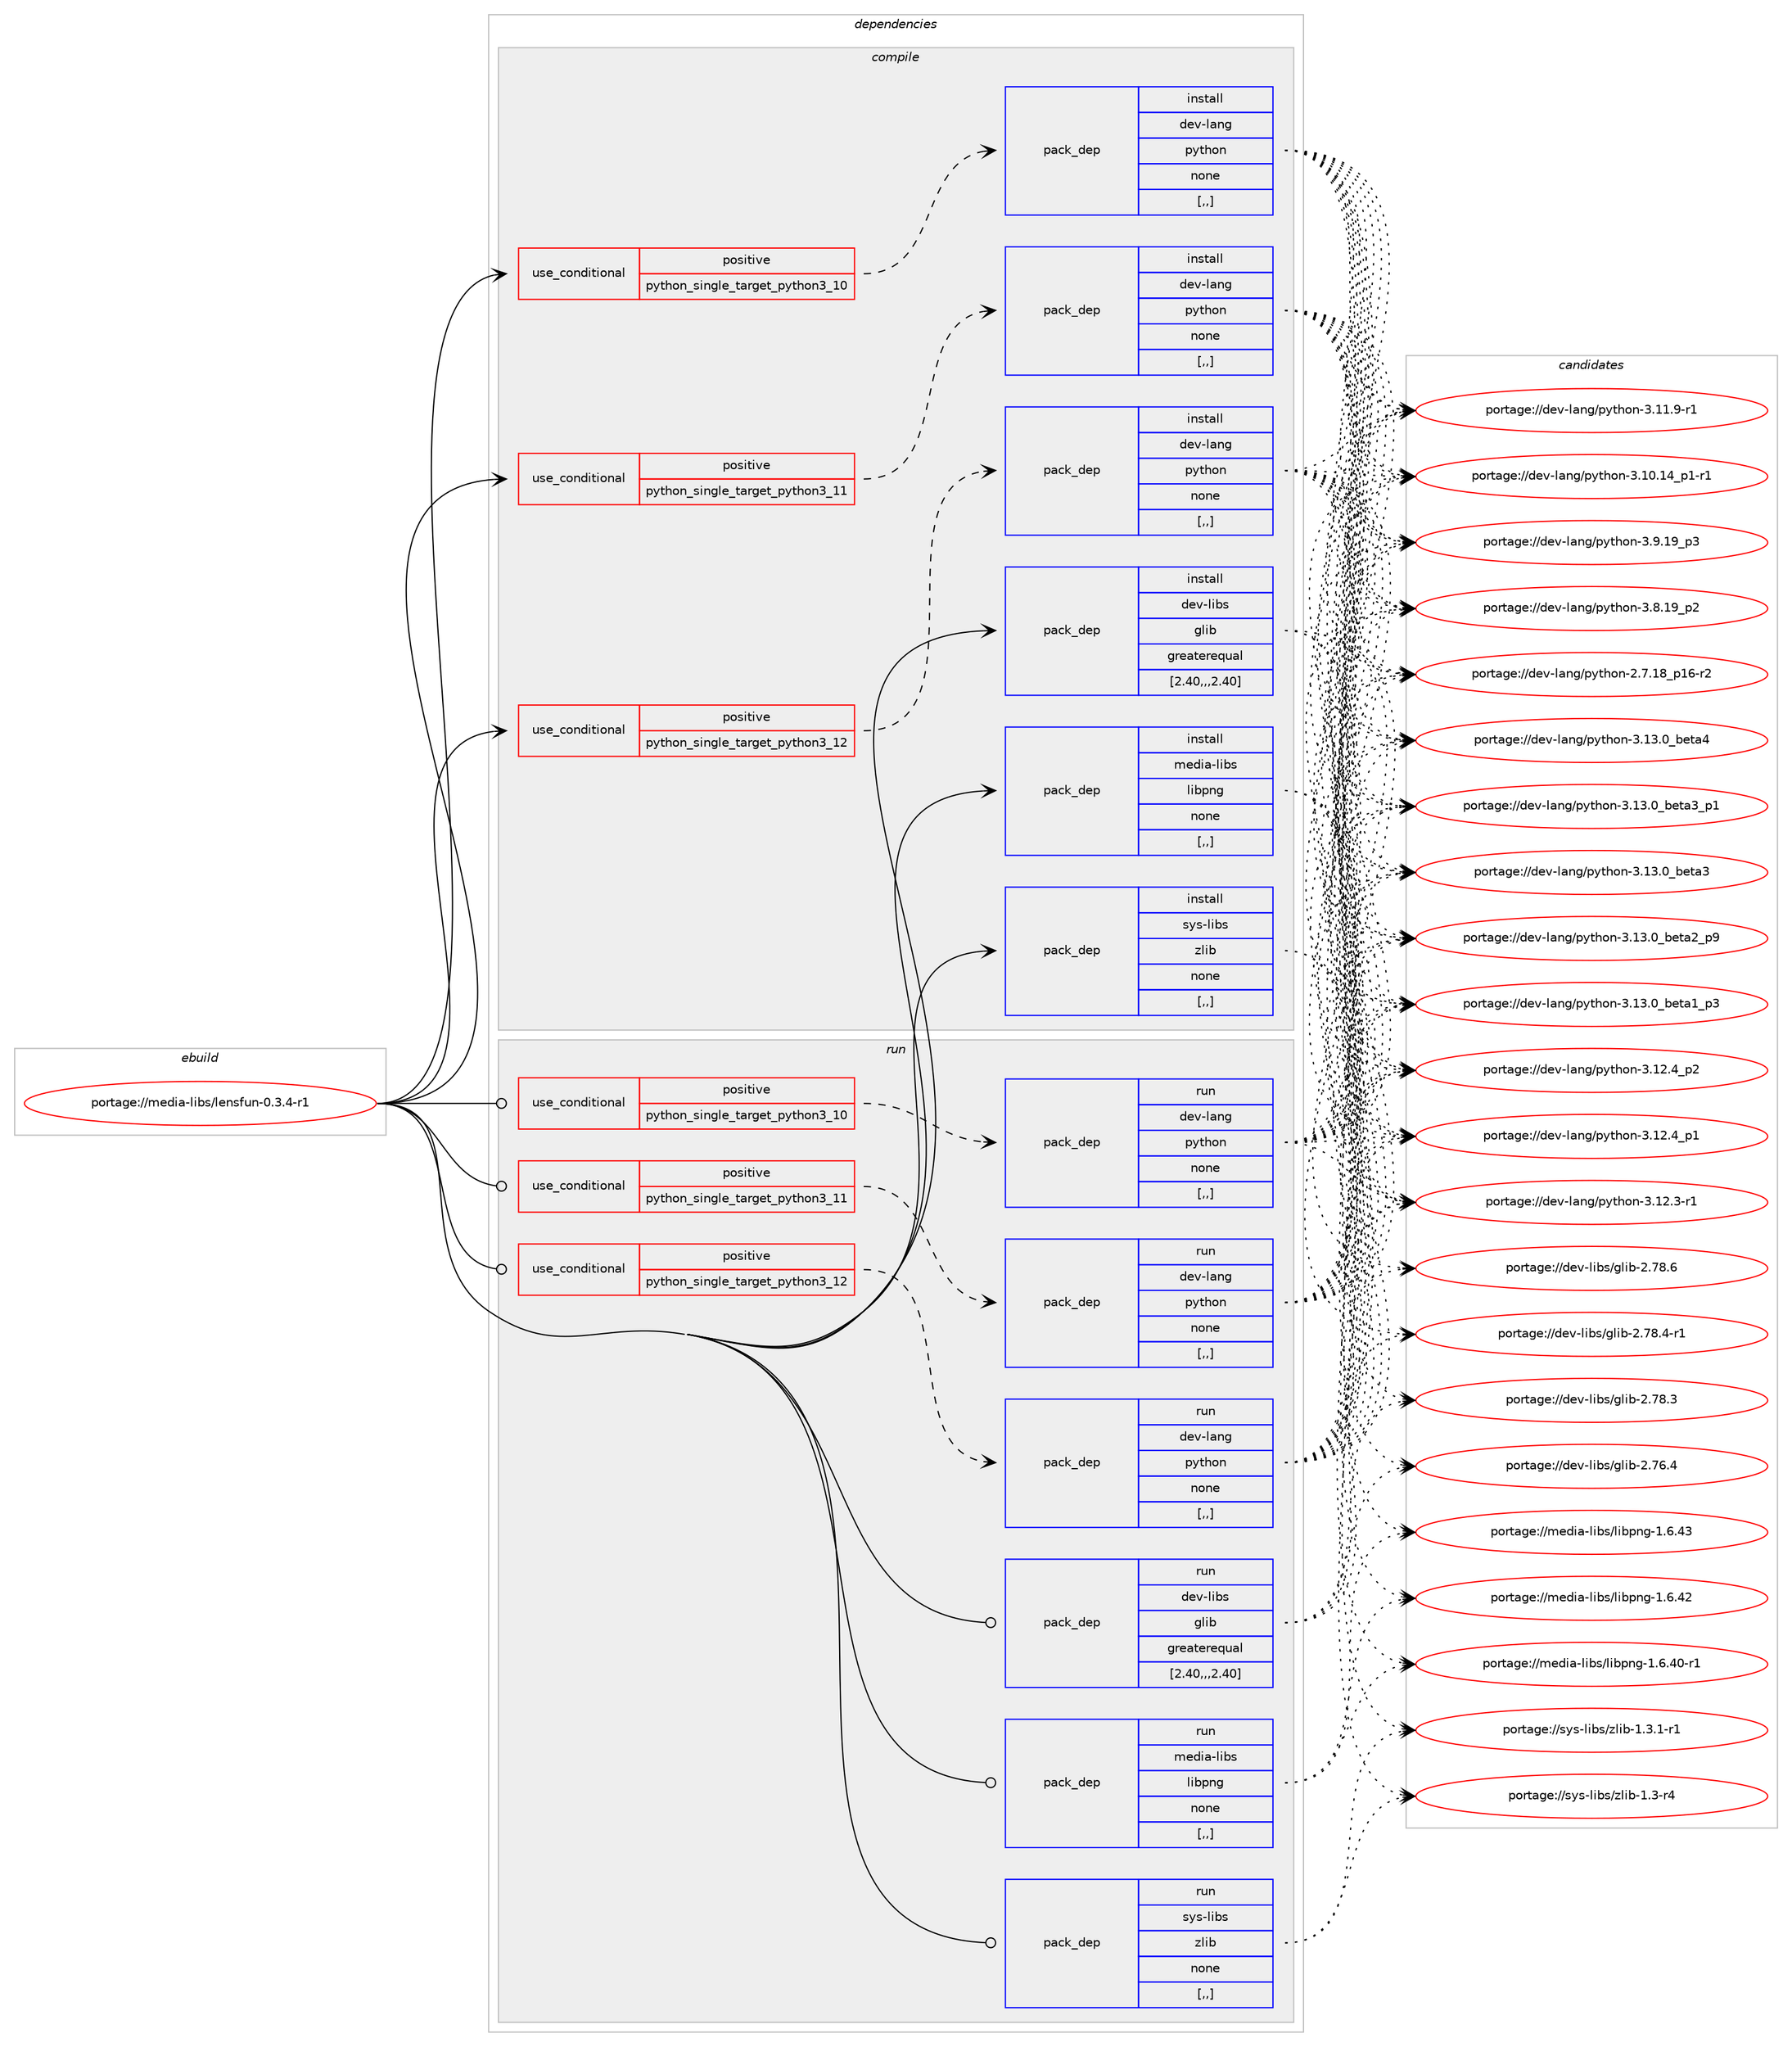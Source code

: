 digraph prolog {

# *************
# Graph options
# *************

newrank=true;
concentrate=true;
compound=true;
graph [rankdir=LR,fontname=Helvetica,fontsize=10,ranksep=1.5];#, ranksep=2.5, nodesep=0.2];
edge  [arrowhead=vee];
node  [fontname=Helvetica,fontsize=10];

# **********
# The ebuild
# **********

subgraph cluster_leftcol {
color=gray;
label=<<i>ebuild</i>>;
id [label="portage://media-libs/lensfun-0.3.4-r1", color=red, width=4, href="../media-libs/lensfun-0.3.4-r1.svg"];
}

# ****************
# The dependencies
# ****************

subgraph cluster_midcol {
color=gray;
label=<<i>dependencies</i>>;
subgraph cluster_compile {
fillcolor="#eeeeee";
style=filled;
label=<<i>compile</i>>;
subgraph cond75237 {
dependency298351 [label=<<TABLE BORDER="0" CELLBORDER="1" CELLSPACING="0" CELLPADDING="4"><TR><TD ROWSPAN="3" CELLPADDING="10">use_conditional</TD></TR><TR><TD>positive</TD></TR><TR><TD>python_single_target_python3_10</TD></TR></TABLE>>, shape=none, color=red];
subgraph pack220752 {
dependency298352 [label=<<TABLE BORDER="0" CELLBORDER="1" CELLSPACING="0" CELLPADDING="4" WIDTH="220"><TR><TD ROWSPAN="6" CELLPADDING="30">pack_dep</TD></TR><TR><TD WIDTH="110">install</TD></TR><TR><TD>dev-lang</TD></TR><TR><TD>python</TD></TR><TR><TD>none</TD></TR><TR><TD>[,,]</TD></TR></TABLE>>, shape=none, color=blue];
}
dependency298351:e -> dependency298352:w [weight=20,style="dashed",arrowhead="vee"];
}
id:e -> dependency298351:w [weight=20,style="solid",arrowhead="vee"];
subgraph cond75238 {
dependency298353 [label=<<TABLE BORDER="0" CELLBORDER="1" CELLSPACING="0" CELLPADDING="4"><TR><TD ROWSPAN="3" CELLPADDING="10">use_conditional</TD></TR><TR><TD>positive</TD></TR><TR><TD>python_single_target_python3_11</TD></TR></TABLE>>, shape=none, color=red];
subgraph pack220753 {
dependency298354 [label=<<TABLE BORDER="0" CELLBORDER="1" CELLSPACING="0" CELLPADDING="4" WIDTH="220"><TR><TD ROWSPAN="6" CELLPADDING="30">pack_dep</TD></TR><TR><TD WIDTH="110">install</TD></TR><TR><TD>dev-lang</TD></TR><TR><TD>python</TD></TR><TR><TD>none</TD></TR><TR><TD>[,,]</TD></TR></TABLE>>, shape=none, color=blue];
}
dependency298353:e -> dependency298354:w [weight=20,style="dashed",arrowhead="vee"];
}
id:e -> dependency298353:w [weight=20,style="solid",arrowhead="vee"];
subgraph cond75239 {
dependency298355 [label=<<TABLE BORDER="0" CELLBORDER="1" CELLSPACING="0" CELLPADDING="4"><TR><TD ROWSPAN="3" CELLPADDING="10">use_conditional</TD></TR><TR><TD>positive</TD></TR><TR><TD>python_single_target_python3_12</TD></TR></TABLE>>, shape=none, color=red];
subgraph pack220754 {
dependency298356 [label=<<TABLE BORDER="0" CELLBORDER="1" CELLSPACING="0" CELLPADDING="4" WIDTH="220"><TR><TD ROWSPAN="6" CELLPADDING="30">pack_dep</TD></TR><TR><TD WIDTH="110">install</TD></TR><TR><TD>dev-lang</TD></TR><TR><TD>python</TD></TR><TR><TD>none</TD></TR><TR><TD>[,,]</TD></TR></TABLE>>, shape=none, color=blue];
}
dependency298355:e -> dependency298356:w [weight=20,style="dashed",arrowhead="vee"];
}
id:e -> dependency298355:w [weight=20,style="solid",arrowhead="vee"];
subgraph pack220755 {
dependency298357 [label=<<TABLE BORDER="0" CELLBORDER="1" CELLSPACING="0" CELLPADDING="4" WIDTH="220"><TR><TD ROWSPAN="6" CELLPADDING="30">pack_dep</TD></TR><TR><TD WIDTH="110">install</TD></TR><TR><TD>dev-libs</TD></TR><TR><TD>glib</TD></TR><TR><TD>greaterequal</TD></TR><TR><TD>[2.40,,,2.40]</TD></TR></TABLE>>, shape=none, color=blue];
}
id:e -> dependency298357:w [weight=20,style="solid",arrowhead="vee"];
subgraph pack220756 {
dependency298358 [label=<<TABLE BORDER="0" CELLBORDER="1" CELLSPACING="0" CELLPADDING="4" WIDTH="220"><TR><TD ROWSPAN="6" CELLPADDING="30">pack_dep</TD></TR><TR><TD WIDTH="110">install</TD></TR><TR><TD>media-libs</TD></TR><TR><TD>libpng</TD></TR><TR><TD>none</TD></TR><TR><TD>[,,]</TD></TR></TABLE>>, shape=none, color=blue];
}
id:e -> dependency298358:w [weight=20,style="solid",arrowhead="vee"];
subgraph pack220757 {
dependency298359 [label=<<TABLE BORDER="0" CELLBORDER="1" CELLSPACING="0" CELLPADDING="4" WIDTH="220"><TR><TD ROWSPAN="6" CELLPADDING="30">pack_dep</TD></TR><TR><TD WIDTH="110">install</TD></TR><TR><TD>sys-libs</TD></TR><TR><TD>zlib</TD></TR><TR><TD>none</TD></TR><TR><TD>[,,]</TD></TR></TABLE>>, shape=none, color=blue];
}
id:e -> dependency298359:w [weight=20,style="solid",arrowhead="vee"];
}
subgraph cluster_compileandrun {
fillcolor="#eeeeee";
style=filled;
label=<<i>compile and run</i>>;
}
subgraph cluster_run {
fillcolor="#eeeeee";
style=filled;
label=<<i>run</i>>;
subgraph cond75240 {
dependency298360 [label=<<TABLE BORDER="0" CELLBORDER="1" CELLSPACING="0" CELLPADDING="4"><TR><TD ROWSPAN="3" CELLPADDING="10">use_conditional</TD></TR><TR><TD>positive</TD></TR><TR><TD>python_single_target_python3_10</TD></TR></TABLE>>, shape=none, color=red];
subgraph pack220758 {
dependency298361 [label=<<TABLE BORDER="0" CELLBORDER="1" CELLSPACING="0" CELLPADDING="4" WIDTH="220"><TR><TD ROWSPAN="6" CELLPADDING="30">pack_dep</TD></TR><TR><TD WIDTH="110">run</TD></TR><TR><TD>dev-lang</TD></TR><TR><TD>python</TD></TR><TR><TD>none</TD></TR><TR><TD>[,,]</TD></TR></TABLE>>, shape=none, color=blue];
}
dependency298360:e -> dependency298361:w [weight=20,style="dashed",arrowhead="vee"];
}
id:e -> dependency298360:w [weight=20,style="solid",arrowhead="odot"];
subgraph cond75241 {
dependency298362 [label=<<TABLE BORDER="0" CELLBORDER="1" CELLSPACING="0" CELLPADDING="4"><TR><TD ROWSPAN="3" CELLPADDING="10">use_conditional</TD></TR><TR><TD>positive</TD></TR><TR><TD>python_single_target_python3_11</TD></TR></TABLE>>, shape=none, color=red];
subgraph pack220759 {
dependency298363 [label=<<TABLE BORDER="0" CELLBORDER="1" CELLSPACING="0" CELLPADDING="4" WIDTH="220"><TR><TD ROWSPAN="6" CELLPADDING="30">pack_dep</TD></TR><TR><TD WIDTH="110">run</TD></TR><TR><TD>dev-lang</TD></TR><TR><TD>python</TD></TR><TR><TD>none</TD></TR><TR><TD>[,,]</TD></TR></TABLE>>, shape=none, color=blue];
}
dependency298362:e -> dependency298363:w [weight=20,style="dashed",arrowhead="vee"];
}
id:e -> dependency298362:w [weight=20,style="solid",arrowhead="odot"];
subgraph cond75242 {
dependency298364 [label=<<TABLE BORDER="0" CELLBORDER="1" CELLSPACING="0" CELLPADDING="4"><TR><TD ROWSPAN="3" CELLPADDING="10">use_conditional</TD></TR><TR><TD>positive</TD></TR><TR><TD>python_single_target_python3_12</TD></TR></TABLE>>, shape=none, color=red];
subgraph pack220760 {
dependency298365 [label=<<TABLE BORDER="0" CELLBORDER="1" CELLSPACING="0" CELLPADDING="4" WIDTH="220"><TR><TD ROWSPAN="6" CELLPADDING="30">pack_dep</TD></TR><TR><TD WIDTH="110">run</TD></TR><TR><TD>dev-lang</TD></TR><TR><TD>python</TD></TR><TR><TD>none</TD></TR><TR><TD>[,,]</TD></TR></TABLE>>, shape=none, color=blue];
}
dependency298364:e -> dependency298365:w [weight=20,style="dashed",arrowhead="vee"];
}
id:e -> dependency298364:w [weight=20,style="solid",arrowhead="odot"];
subgraph pack220761 {
dependency298366 [label=<<TABLE BORDER="0" CELLBORDER="1" CELLSPACING="0" CELLPADDING="4" WIDTH="220"><TR><TD ROWSPAN="6" CELLPADDING="30">pack_dep</TD></TR><TR><TD WIDTH="110">run</TD></TR><TR><TD>dev-libs</TD></TR><TR><TD>glib</TD></TR><TR><TD>greaterequal</TD></TR><TR><TD>[2.40,,,2.40]</TD></TR></TABLE>>, shape=none, color=blue];
}
id:e -> dependency298366:w [weight=20,style="solid",arrowhead="odot"];
subgraph pack220762 {
dependency298367 [label=<<TABLE BORDER="0" CELLBORDER="1" CELLSPACING="0" CELLPADDING="4" WIDTH="220"><TR><TD ROWSPAN="6" CELLPADDING="30">pack_dep</TD></TR><TR><TD WIDTH="110">run</TD></TR><TR><TD>media-libs</TD></TR><TR><TD>libpng</TD></TR><TR><TD>none</TD></TR><TR><TD>[,,]</TD></TR></TABLE>>, shape=none, color=blue];
}
id:e -> dependency298367:w [weight=20,style="solid",arrowhead="odot"];
subgraph pack220763 {
dependency298368 [label=<<TABLE BORDER="0" CELLBORDER="1" CELLSPACING="0" CELLPADDING="4" WIDTH="220"><TR><TD ROWSPAN="6" CELLPADDING="30">pack_dep</TD></TR><TR><TD WIDTH="110">run</TD></TR><TR><TD>sys-libs</TD></TR><TR><TD>zlib</TD></TR><TR><TD>none</TD></TR><TR><TD>[,,]</TD></TR></TABLE>>, shape=none, color=blue];
}
id:e -> dependency298368:w [weight=20,style="solid",arrowhead="odot"];
}
}

# **************
# The candidates
# **************

subgraph cluster_choices {
rank=same;
color=gray;
label=<<i>candidates</i>>;

subgraph choice220752 {
color=black;
nodesep=1;
choice1001011184510897110103471121211161041111104551464951464895981011169752 [label="portage://dev-lang/python-3.13.0_beta4", color=red, width=4,href="../dev-lang/python-3.13.0_beta4.svg"];
choice10010111845108971101034711212111610411111045514649514648959810111697519511249 [label="portage://dev-lang/python-3.13.0_beta3_p1", color=red, width=4,href="../dev-lang/python-3.13.0_beta3_p1.svg"];
choice1001011184510897110103471121211161041111104551464951464895981011169751 [label="portage://dev-lang/python-3.13.0_beta3", color=red, width=4,href="../dev-lang/python-3.13.0_beta3.svg"];
choice10010111845108971101034711212111610411111045514649514648959810111697509511257 [label="portage://dev-lang/python-3.13.0_beta2_p9", color=red, width=4,href="../dev-lang/python-3.13.0_beta2_p9.svg"];
choice10010111845108971101034711212111610411111045514649514648959810111697499511251 [label="portage://dev-lang/python-3.13.0_beta1_p3", color=red, width=4,href="../dev-lang/python-3.13.0_beta1_p3.svg"];
choice100101118451089711010347112121116104111110455146495046529511250 [label="portage://dev-lang/python-3.12.4_p2", color=red, width=4,href="../dev-lang/python-3.12.4_p2.svg"];
choice100101118451089711010347112121116104111110455146495046529511249 [label="portage://dev-lang/python-3.12.4_p1", color=red, width=4,href="../dev-lang/python-3.12.4_p1.svg"];
choice100101118451089711010347112121116104111110455146495046514511449 [label="portage://dev-lang/python-3.12.3-r1", color=red, width=4,href="../dev-lang/python-3.12.3-r1.svg"];
choice100101118451089711010347112121116104111110455146494946574511449 [label="portage://dev-lang/python-3.11.9-r1", color=red, width=4,href="../dev-lang/python-3.11.9-r1.svg"];
choice100101118451089711010347112121116104111110455146494846495295112494511449 [label="portage://dev-lang/python-3.10.14_p1-r1", color=red, width=4,href="../dev-lang/python-3.10.14_p1-r1.svg"];
choice100101118451089711010347112121116104111110455146574649579511251 [label="portage://dev-lang/python-3.9.19_p3", color=red, width=4,href="../dev-lang/python-3.9.19_p3.svg"];
choice100101118451089711010347112121116104111110455146564649579511250 [label="portage://dev-lang/python-3.8.19_p2", color=red, width=4,href="../dev-lang/python-3.8.19_p2.svg"];
choice100101118451089711010347112121116104111110455046554649569511249544511450 [label="portage://dev-lang/python-2.7.18_p16-r2", color=red, width=4,href="../dev-lang/python-2.7.18_p16-r2.svg"];
dependency298352:e -> choice1001011184510897110103471121211161041111104551464951464895981011169752:w [style=dotted,weight="100"];
dependency298352:e -> choice10010111845108971101034711212111610411111045514649514648959810111697519511249:w [style=dotted,weight="100"];
dependency298352:e -> choice1001011184510897110103471121211161041111104551464951464895981011169751:w [style=dotted,weight="100"];
dependency298352:e -> choice10010111845108971101034711212111610411111045514649514648959810111697509511257:w [style=dotted,weight="100"];
dependency298352:e -> choice10010111845108971101034711212111610411111045514649514648959810111697499511251:w [style=dotted,weight="100"];
dependency298352:e -> choice100101118451089711010347112121116104111110455146495046529511250:w [style=dotted,weight="100"];
dependency298352:e -> choice100101118451089711010347112121116104111110455146495046529511249:w [style=dotted,weight="100"];
dependency298352:e -> choice100101118451089711010347112121116104111110455146495046514511449:w [style=dotted,weight="100"];
dependency298352:e -> choice100101118451089711010347112121116104111110455146494946574511449:w [style=dotted,weight="100"];
dependency298352:e -> choice100101118451089711010347112121116104111110455146494846495295112494511449:w [style=dotted,weight="100"];
dependency298352:e -> choice100101118451089711010347112121116104111110455146574649579511251:w [style=dotted,weight="100"];
dependency298352:e -> choice100101118451089711010347112121116104111110455146564649579511250:w [style=dotted,weight="100"];
dependency298352:e -> choice100101118451089711010347112121116104111110455046554649569511249544511450:w [style=dotted,weight="100"];
}
subgraph choice220753 {
color=black;
nodesep=1;
choice1001011184510897110103471121211161041111104551464951464895981011169752 [label="portage://dev-lang/python-3.13.0_beta4", color=red, width=4,href="../dev-lang/python-3.13.0_beta4.svg"];
choice10010111845108971101034711212111610411111045514649514648959810111697519511249 [label="portage://dev-lang/python-3.13.0_beta3_p1", color=red, width=4,href="../dev-lang/python-3.13.0_beta3_p1.svg"];
choice1001011184510897110103471121211161041111104551464951464895981011169751 [label="portage://dev-lang/python-3.13.0_beta3", color=red, width=4,href="../dev-lang/python-3.13.0_beta3.svg"];
choice10010111845108971101034711212111610411111045514649514648959810111697509511257 [label="portage://dev-lang/python-3.13.0_beta2_p9", color=red, width=4,href="../dev-lang/python-3.13.0_beta2_p9.svg"];
choice10010111845108971101034711212111610411111045514649514648959810111697499511251 [label="portage://dev-lang/python-3.13.0_beta1_p3", color=red, width=4,href="../dev-lang/python-3.13.0_beta1_p3.svg"];
choice100101118451089711010347112121116104111110455146495046529511250 [label="portage://dev-lang/python-3.12.4_p2", color=red, width=4,href="../dev-lang/python-3.12.4_p2.svg"];
choice100101118451089711010347112121116104111110455146495046529511249 [label="portage://dev-lang/python-3.12.4_p1", color=red, width=4,href="../dev-lang/python-3.12.4_p1.svg"];
choice100101118451089711010347112121116104111110455146495046514511449 [label="portage://dev-lang/python-3.12.3-r1", color=red, width=4,href="../dev-lang/python-3.12.3-r1.svg"];
choice100101118451089711010347112121116104111110455146494946574511449 [label="portage://dev-lang/python-3.11.9-r1", color=red, width=4,href="../dev-lang/python-3.11.9-r1.svg"];
choice100101118451089711010347112121116104111110455146494846495295112494511449 [label="portage://dev-lang/python-3.10.14_p1-r1", color=red, width=4,href="../dev-lang/python-3.10.14_p1-r1.svg"];
choice100101118451089711010347112121116104111110455146574649579511251 [label="portage://dev-lang/python-3.9.19_p3", color=red, width=4,href="../dev-lang/python-3.9.19_p3.svg"];
choice100101118451089711010347112121116104111110455146564649579511250 [label="portage://dev-lang/python-3.8.19_p2", color=red, width=4,href="../dev-lang/python-3.8.19_p2.svg"];
choice100101118451089711010347112121116104111110455046554649569511249544511450 [label="portage://dev-lang/python-2.7.18_p16-r2", color=red, width=4,href="../dev-lang/python-2.7.18_p16-r2.svg"];
dependency298354:e -> choice1001011184510897110103471121211161041111104551464951464895981011169752:w [style=dotted,weight="100"];
dependency298354:e -> choice10010111845108971101034711212111610411111045514649514648959810111697519511249:w [style=dotted,weight="100"];
dependency298354:e -> choice1001011184510897110103471121211161041111104551464951464895981011169751:w [style=dotted,weight="100"];
dependency298354:e -> choice10010111845108971101034711212111610411111045514649514648959810111697509511257:w [style=dotted,weight="100"];
dependency298354:e -> choice10010111845108971101034711212111610411111045514649514648959810111697499511251:w [style=dotted,weight="100"];
dependency298354:e -> choice100101118451089711010347112121116104111110455146495046529511250:w [style=dotted,weight="100"];
dependency298354:e -> choice100101118451089711010347112121116104111110455146495046529511249:w [style=dotted,weight="100"];
dependency298354:e -> choice100101118451089711010347112121116104111110455146495046514511449:w [style=dotted,weight="100"];
dependency298354:e -> choice100101118451089711010347112121116104111110455146494946574511449:w [style=dotted,weight="100"];
dependency298354:e -> choice100101118451089711010347112121116104111110455146494846495295112494511449:w [style=dotted,weight="100"];
dependency298354:e -> choice100101118451089711010347112121116104111110455146574649579511251:w [style=dotted,weight="100"];
dependency298354:e -> choice100101118451089711010347112121116104111110455146564649579511250:w [style=dotted,weight="100"];
dependency298354:e -> choice100101118451089711010347112121116104111110455046554649569511249544511450:w [style=dotted,weight="100"];
}
subgraph choice220754 {
color=black;
nodesep=1;
choice1001011184510897110103471121211161041111104551464951464895981011169752 [label="portage://dev-lang/python-3.13.0_beta4", color=red, width=4,href="../dev-lang/python-3.13.0_beta4.svg"];
choice10010111845108971101034711212111610411111045514649514648959810111697519511249 [label="portage://dev-lang/python-3.13.0_beta3_p1", color=red, width=4,href="../dev-lang/python-3.13.0_beta3_p1.svg"];
choice1001011184510897110103471121211161041111104551464951464895981011169751 [label="portage://dev-lang/python-3.13.0_beta3", color=red, width=4,href="../dev-lang/python-3.13.0_beta3.svg"];
choice10010111845108971101034711212111610411111045514649514648959810111697509511257 [label="portage://dev-lang/python-3.13.0_beta2_p9", color=red, width=4,href="../dev-lang/python-3.13.0_beta2_p9.svg"];
choice10010111845108971101034711212111610411111045514649514648959810111697499511251 [label="portage://dev-lang/python-3.13.0_beta1_p3", color=red, width=4,href="../dev-lang/python-3.13.0_beta1_p3.svg"];
choice100101118451089711010347112121116104111110455146495046529511250 [label="portage://dev-lang/python-3.12.4_p2", color=red, width=4,href="../dev-lang/python-3.12.4_p2.svg"];
choice100101118451089711010347112121116104111110455146495046529511249 [label="portage://dev-lang/python-3.12.4_p1", color=red, width=4,href="../dev-lang/python-3.12.4_p1.svg"];
choice100101118451089711010347112121116104111110455146495046514511449 [label="portage://dev-lang/python-3.12.3-r1", color=red, width=4,href="../dev-lang/python-3.12.3-r1.svg"];
choice100101118451089711010347112121116104111110455146494946574511449 [label="portage://dev-lang/python-3.11.9-r1", color=red, width=4,href="../dev-lang/python-3.11.9-r1.svg"];
choice100101118451089711010347112121116104111110455146494846495295112494511449 [label="portage://dev-lang/python-3.10.14_p1-r1", color=red, width=4,href="../dev-lang/python-3.10.14_p1-r1.svg"];
choice100101118451089711010347112121116104111110455146574649579511251 [label="portage://dev-lang/python-3.9.19_p3", color=red, width=4,href="../dev-lang/python-3.9.19_p3.svg"];
choice100101118451089711010347112121116104111110455146564649579511250 [label="portage://dev-lang/python-3.8.19_p2", color=red, width=4,href="../dev-lang/python-3.8.19_p2.svg"];
choice100101118451089711010347112121116104111110455046554649569511249544511450 [label="portage://dev-lang/python-2.7.18_p16-r2", color=red, width=4,href="../dev-lang/python-2.7.18_p16-r2.svg"];
dependency298356:e -> choice1001011184510897110103471121211161041111104551464951464895981011169752:w [style=dotted,weight="100"];
dependency298356:e -> choice10010111845108971101034711212111610411111045514649514648959810111697519511249:w [style=dotted,weight="100"];
dependency298356:e -> choice1001011184510897110103471121211161041111104551464951464895981011169751:w [style=dotted,weight="100"];
dependency298356:e -> choice10010111845108971101034711212111610411111045514649514648959810111697509511257:w [style=dotted,weight="100"];
dependency298356:e -> choice10010111845108971101034711212111610411111045514649514648959810111697499511251:w [style=dotted,weight="100"];
dependency298356:e -> choice100101118451089711010347112121116104111110455146495046529511250:w [style=dotted,weight="100"];
dependency298356:e -> choice100101118451089711010347112121116104111110455146495046529511249:w [style=dotted,weight="100"];
dependency298356:e -> choice100101118451089711010347112121116104111110455146495046514511449:w [style=dotted,weight="100"];
dependency298356:e -> choice100101118451089711010347112121116104111110455146494946574511449:w [style=dotted,weight="100"];
dependency298356:e -> choice100101118451089711010347112121116104111110455146494846495295112494511449:w [style=dotted,weight="100"];
dependency298356:e -> choice100101118451089711010347112121116104111110455146574649579511251:w [style=dotted,weight="100"];
dependency298356:e -> choice100101118451089711010347112121116104111110455146564649579511250:w [style=dotted,weight="100"];
dependency298356:e -> choice100101118451089711010347112121116104111110455046554649569511249544511450:w [style=dotted,weight="100"];
}
subgraph choice220755 {
color=black;
nodesep=1;
choice1001011184510810598115471031081059845504655564654 [label="portage://dev-libs/glib-2.78.6", color=red, width=4,href="../dev-libs/glib-2.78.6.svg"];
choice10010111845108105981154710310810598455046555646524511449 [label="portage://dev-libs/glib-2.78.4-r1", color=red, width=4,href="../dev-libs/glib-2.78.4-r1.svg"];
choice1001011184510810598115471031081059845504655564651 [label="portage://dev-libs/glib-2.78.3", color=red, width=4,href="../dev-libs/glib-2.78.3.svg"];
choice1001011184510810598115471031081059845504655544652 [label="portage://dev-libs/glib-2.76.4", color=red, width=4,href="../dev-libs/glib-2.76.4.svg"];
dependency298357:e -> choice1001011184510810598115471031081059845504655564654:w [style=dotted,weight="100"];
dependency298357:e -> choice10010111845108105981154710310810598455046555646524511449:w [style=dotted,weight="100"];
dependency298357:e -> choice1001011184510810598115471031081059845504655564651:w [style=dotted,weight="100"];
dependency298357:e -> choice1001011184510810598115471031081059845504655544652:w [style=dotted,weight="100"];
}
subgraph choice220756 {
color=black;
nodesep=1;
choice109101100105974510810598115471081059811211010345494654465251 [label="portage://media-libs/libpng-1.6.43", color=red, width=4,href="../media-libs/libpng-1.6.43.svg"];
choice109101100105974510810598115471081059811211010345494654465250 [label="portage://media-libs/libpng-1.6.42", color=red, width=4,href="../media-libs/libpng-1.6.42.svg"];
choice1091011001059745108105981154710810598112110103454946544652484511449 [label="portage://media-libs/libpng-1.6.40-r1", color=red, width=4,href="../media-libs/libpng-1.6.40-r1.svg"];
dependency298358:e -> choice109101100105974510810598115471081059811211010345494654465251:w [style=dotted,weight="100"];
dependency298358:e -> choice109101100105974510810598115471081059811211010345494654465250:w [style=dotted,weight="100"];
dependency298358:e -> choice1091011001059745108105981154710810598112110103454946544652484511449:w [style=dotted,weight="100"];
}
subgraph choice220757 {
color=black;
nodesep=1;
choice115121115451081059811547122108105984549465146494511449 [label="portage://sys-libs/zlib-1.3.1-r1", color=red, width=4,href="../sys-libs/zlib-1.3.1-r1.svg"];
choice11512111545108105981154712210810598454946514511452 [label="portage://sys-libs/zlib-1.3-r4", color=red, width=4,href="../sys-libs/zlib-1.3-r4.svg"];
dependency298359:e -> choice115121115451081059811547122108105984549465146494511449:w [style=dotted,weight="100"];
dependency298359:e -> choice11512111545108105981154712210810598454946514511452:w [style=dotted,weight="100"];
}
subgraph choice220758 {
color=black;
nodesep=1;
choice1001011184510897110103471121211161041111104551464951464895981011169752 [label="portage://dev-lang/python-3.13.0_beta4", color=red, width=4,href="../dev-lang/python-3.13.0_beta4.svg"];
choice10010111845108971101034711212111610411111045514649514648959810111697519511249 [label="portage://dev-lang/python-3.13.0_beta3_p1", color=red, width=4,href="../dev-lang/python-3.13.0_beta3_p1.svg"];
choice1001011184510897110103471121211161041111104551464951464895981011169751 [label="portage://dev-lang/python-3.13.0_beta3", color=red, width=4,href="../dev-lang/python-3.13.0_beta3.svg"];
choice10010111845108971101034711212111610411111045514649514648959810111697509511257 [label="portage://dev-lang/python-3.13.0_beta2_p9", color=red, width=4,href="../dev-lang/python-3.13.0_beta2_p9.svg"];
choice10010111845108971101034711212111610411111045514649514648959810111697499511251 [label="portage://dev-lang/python-3.13.0_beta1_p3", color=red, width=4,href="../dev-lang/python-3.13.0_beta1_p3.svg"];
choice100101118451089711010347112121116104111110455146495046529511250 [label="portage://dev-lang/python-3.12.4_p2", color=red, width=4,href="../dev-lang/python-3.12.4_p2.svg"];
choice100101118451089711010347112121116104111110455146495046529511249 [label="portage://dev-lang/python-3.12.4_p1", color=red, width=4,href="../dev-lang/python-3.12.4_p1.svg"];
choice100101118451089711010347112121116104111110455146495046514511449 [label="portage://dev-lang/python-3.12.3-r1", color=red, width=4,href="../dev-lang/python-3.12.3-r1.svg"];
choice100101118451089711010347112121116104111110455146494946574511449 [label="portage://dev-lang/python-3.11.9-r1", color=red, width=4,href="../dev-lang/python-3.11.9-r1.svg"];
choice100101118451089711010347112121116104111110455146494846495295112494511449 [label="portage://dev-lang/python-3.10.14_p1-r1", color=red, width=4,href="../dev-lang/python-3.10.14_p1-r1.svg"];
choice100101118451089711010347112121116104111110455146574649579511251 [label="portage://dev-lang/python-3.9.19_p3", color=red, width=4,href="../dev-lang/python-3.9.19_p3.svg"];
choice100101118451089711010347112121116104111110455146564649579511250 [label="portage://dev-lang/python-3.8.19_p2", color=red, width=4,href="../dev-lang/python-3.8.19_p2.svg"];
choice100101118451089711010347112121116104111110455046554649569511249544511450 [label="portage://dev-lang/python-2.7.18_p16-r2", color=red, width=4,href="../dev-lang/python-2.7.18_p16-r2.svg"];
dependency298361:e -> choice1001011184510897110103471121211161041111104551464951464895981011169752:w [style=dotted,weight="100"];
dependency298361:e -> choice10010111845108971101034711212111610411111045514649514648959810111697519511249:w [style=dotted,weight="100"];
dependency298361:e -> choice1001011184510897110103471121211161041111104551464951464895981011169751:w [style=dotted,weight="100"];
dependency298361:e -> choice10010111845108971101034711212111610411111045514649514648959810111697509511257:w [style=dotted,weight="100"];
dependency298361:e -> choice10010111845108971101034711212111610411111045514649514648959810111697499511251:w [style=dotted,weight="100"];
dependency298361:e -> choice100101118451089711010347112121116104111110455146495046529511250:w [style=dotted,weight="100"];
dependency298361:e -> choice100101118451089711010347112121116104111110455146495046529511249:w [style=dotted,weight="100"];
dependency298361:e -> choice100101118451089711010347112121116104111110455146495046514511449:w [style=dotted,weight="100"];
dependency298361:e -> choice100101118451089711010347112121116104111110455146494946574511449:w [style=dotted,weight="100"];
dependency298361:e -> choice100101118451089711010347112121116104111110455146494846495295112494511449:w [style=dotted,weight="100"];
dependency298361:e -> choice100101118451089711010347112121116104111110455146574649579511251:w [style=dotted,weight="100"];
dependency298361:e -> choice100101118451089711010347112121116104111110455146564649579511250:w [style=dotted,weight="100"];
dependency298361:e -> choice100101118451089711010347112121116104111110455046554649569511249544511450:w [style=dotted,weight="100"];
}
subgraph choice220759 {
color=black;
nodesep=1;
choice1001011184510897110103471121211161041111104551464951464895981011169752 [label="portage://dev-lang/python-3.13.0_beta4", color=red, width=4,href="../dev-lang/python-3.13.0_beta4.svg"];
choice10010111845108971101034711212111610411111045514649514648959810111697519511249 [label="portage://dev-lang/python-3.13.0_beta3_p1", color=red, width=4,href="../dev-lang/python-3.13.0_beta3_p1.svg"];
choice1001011184510897110103471121211161041111104551464951464895981011169751 [label="portage://dev-lang/python-3.13.0_beta3", color=red, width=4,href="../dev-lang/python-3.13.0_beta3.svg"];
choice10010111845108971101034711212111610411111045514649514648959810111697509511257 [label="portage://dev-lang/python-3.13.0_beta2_p9", color=red, width=4,href="../dev-lang/python-3.13.0_beta2_p9.svg"];
choice10010111845108971101034711212111610411111045514649514648959810111697499511251 [label="portage://dev-lang/python-3.13.0_beta1_p3", color=red, width=4,href="../dev-lang/python-3.13.0_beta1_p3.svg"];
choice100101118451089711010347112121116104111110455146495046529511250 [label="portage://dev-lang/python-3.12.4_p2", color=red, width=4,href="../dev-lang/python-3.12.4_p2.svg"];
choice100101118451089711010347112121116104111110455146495046529511249 [label="portage://dev-lang/python-3.12.4_p1", color=red, width=4,href="../dev-lang/python-3.12.4_p1.svg"];
choice100101118451089711010347112121116104111110455146495046514511449 [label="portage://dev-lang/python-3.12.3-r1", color=red, width=4,href="../dev-lang/python-3.12.3-r1.svg"];
choice100101118451089711010347112121116104111110455146494946574511449 [label="portage://dev-lang/python-3.11.9-r1", color=red, width=4,href="../dev-lang/python-3.11.9-r1.svg"];
choice100101118451089711010347112121116104111110455146494846495295112494511449 [label="portage://dev-lang/python-3.10.14_p1-r1", color=red, width=4,href="../dev-lang/python-3.10.14_p1-r1.svg"];
choice100101118451089711010347112121116104111110455146574649579511251 [label="portage://dev-lang/python-3.9.19_p3", color=red, width=4,href="../dev-lang/python-3.9.19_p3.svg"];
choice100101118451089711010347112121116104111110455146564649579511250 [label="portage://dev-lang/python-3.8.19_p2", color=red, width=4,href="../dev-lang/python-3.8.19_p2.svg"];
choice100101118451089711010347112121116104111110455046554649569511249544511450 [label="portage://dev-lang/python-2.7.18_p16-r2", color=red, width=4,href="../dev-lang/python-2.7.18_p16-r2.svg"];
dependency298363:e -> choice1001011184510897110103471121211161041111104551464951464895981011169752:w [style=dotted,weight="100"];
dependency298363:e -> choice10010111845108971101034711212111610411111045514649514648959810111697519511249:w [style=dotted,weight="100"];
dependency298363:e -> choice1001011184510897110103471121211161041111104551464951464895981011169751:w [style=dotted,weight="100"];
dependency298363:e -> choice10010111845108971101034711212111610411111045514649514648959810111697509511257:w [style=dotted,weight="100"];
dependency298363:e -> choice10010111845108971101034711212111610411111045514649514648959810111697499511251:w [style=dotted,weight="100"];
dependency298363:e -> choice100101118451089711010347112121116104111110455146495046529511250:w [style=dotted,weight="100"];
dependency298363:e -> choice100101118451089711010347112121116104111110455146495046529511249:w [style=dotted,weight="100"];
dependency298363:e -> choice100101118451089711010347112121116104111110455146495046514511449:w [style=dotted,weight="100"];
dependency298363:e -> choice100101118451089711010347112121116104111110455146494946574511449:w [style=dotted,weight="100"];
dependency298363:e -> choice100101118451089711010347112121116104111110455146494846495295112494511449:w [style=dotted,weight="100"];
dependency298363:e -> choice100101118451089711010347112121116104111110455146574649579511251:w [style=dotted,weight="100"];
dependency298363:e -> choice100101118451089711010347112121116104111110455146564649579511250:w [style=dotted,weight="100"];
dependency298363:e -> choice100101118451089711010347112121116104111110455046554649569511249544511450:w [style=dotted,weight="100"];
}
subgraph choice220760 {
color=black;
nodesep=1;
choice1001011184510897110103471121211161041111104551464951464895981011169752 [label="portage://dev-lang/python-3.13.0_beta4", color=red, width=4,href="../dev-lang/python-3.13.0_beta4.svg"];
choice10010111845108971101034711212111610411111045514649514648959810111697519511249 [label="portage://dev-lang/python-3.13.0_beta3_p1", color=red, width=4,href="../dev-lang/python-3.13.0_beta3_p1.svg"];
choice1001011184510897110103471121211161041111104551464951464895981011169751 [label="portage://dev-lang/python-3.13.0_beta3", color=red, width=4,href="../dev-lang/python-3.13.0_beta3.svg"];
choice10010111845108971101034711212111610411111045514649514648959810111697509511257 [label="portage://dev-lang/python-3.13.0_beta2_p9", color=red, width=4,href="../dev-lang/python-3.13.0_beta2_p9.svg"];
choice10010111845108971101034711212111610411111045514649514648959810111697499511251 [label="portage://dev-lang/python-3.13.0_beta1_p3", color=red, width=4,href="../dev-lang/python-3.13.0_beta1_p3.svg"];
choice100101118451089711010347112121116104111110455146495046529511250 [label="portage://dev-lang/python-3.12.4_p2", color=red, width=4,href="../dev-lang/python-3.12.4_p2.svg"];
choice100101118451089711010347112121116104111110455146495046529511249 [label="portage://dev-lang/python-3.12.4_p1", color=red, width=4,href="../dev-lang/python-3.12.4_p1.svg"];
choice100101118451089711010347112121116104111110455146495046514511449 [label="portage://dev-lang/python-3.12.3-r1", color=red, width=4,href="../dev-lang/python-3.12.3-r1.svg"];
choice100101118451089711010347112121116104111110455146494946574511449 [label="portage://dev-lang/python-3.11.9-r1", color=red, width=4,href="../dev-lang/python-3.11.9-r1.svg"];
choice100101118451089711010347112121116104111110455146494846495295112494511449 [label="portage://dev-lang/python-3.10.14_p1-r1", color=red, width=4,href="../dev-lang/python-3.10.14_p1-r1.svg"];
choice100101118451089711010347112121116104111110455146574649579511251 [label="portage://dev-lang/python-3.9.19_p3", color=red, width=4,href="../dev-lang/python-3.9.19_p3.svg"];
choice100101118451089711010347112121116104111110455146564649579511250 [label="portage://dev-lang/python-3.8.19_p2", color=red, width=4,href="../dev-lang/python-3.8.19_p2.svg"];
choice100101118451089711010347112121116104111110455046554649569511249544511450 [label="portage://dev-lang/python-2.7.18_p16-r2", color=red, width=4,href="../dev-lang/python-2.7.18_p16-r2.svg"];
dependency298365:e -> choice1001011184510897110103471121211161041111104551464951464895981011169752:w [style=dotted,weight="100"];
dependency298365:e -> choice10010111845108971101034711212111610411111045514649514648959810111697519511249:w [style=dotted,weight="100"];
dependency298365:e -> choice1001011184510897110103471121211161041111104551464951464895981011169751:w [style=dotted,weight="100"];
dependency298365:e -> choice10010111845108971101034711212111610411111045514649514648959810111697509511257:w [style=dotted,weight="100"];
dependency298365:e -> choice10010111845108971101034711212111610411111045514649514648959810111697499511251:w [style=dotted,weight="100"];
dependency298365:e -> choice100101118451089711010347112121116104111110455146495046529511250:w [style=dotted,weight="100"];
dependency298365:e -> choice100101118451089711010347112121116104111110455146495046529511249:w [style=dotted,weight="100"];
dependency298365:e -> choice100101118451089711010347112121116104111110455146495046514511449:w [style=dotted,weight="100"];
dependency298365:e -> choice100101118451089711010347112121116104111110455146494946574511449:w [style=dotted,weight="100"];
dependency298365:e -> choice100101118451089711010347112121116104111110455146494846495295112494511449:w [style=dotted,weight="100"];
dependency298365:e -> choice100101118451089711010347112121116104111110455146574649579511251:w [style=dotted,weight="100"];
dependency298365:e -> choice100101118451089711010347112121116104111110455146564649579511250:w [style=dotted,weight="100"];
dependency298365:e -> choice100101118451089711010347112121116104111110455046554649569511249544511450:w [style=dotted,weight="100"];
}
subgraph choice220761 {
color=black;
nodesep=1;
choice1001011184510810598115471031081059845504655564654 [label="portage://dev-libs/glib-2.78.6", color=red, width=4,href="../dev-libs/glib-2.78.6.svg"];
choice10010111845108105981154710310810598455046555646524511449 [label="portage://dev-libs/glib-2.78.4-r1", color=red, width=4,href="../dev-libs/glib-2.78.4-r1.svg"];
choice1001011184510810598115471031081059845504655564651 [label="portage://dev-libs/glib-2.78.3", color=red, width=4,href="../dev-libs/glib-2.78.3.svg"];
choice1001011184510810598115471031081059845504655544652 [label="portage://dev-libs/glib-2.76.4", color=red, width=4,href="../dev-libs/glib-2.76.4.svg"];
dependency298366:e -> choice1001011184510810598115471031081059845504655564654:w [style=dotted,weight="100"];
dependency298366:e -> choice10010111845108105981154710310810598455046555646524511449:w [style=dotted,weight="100"];
dependency298366:e -> choice1001011184510810598115471031081059845504655564651:w [style=dotted,weight="100"];
dependency298366:e -> choice1001011184510810598115471031081059845504655544652:w [style=dotted,weight="100"];
}
subgraph choice220762 {
color=black;
nodesep=1;
choice109101100105974510810598115471081059811211010345494654465251 [label="portage://media-libs/libpng-1.6.43", color=red, width=4,href="../media-libs/libpng-1.6.43.svg"];
choice109101100105974510810598115471081059811211010345494654465250 [label="portage://media-libs/libpng-1.6.42", color=red, width=4,href="../media-libs/libpng-1.6.42.svg"];
choice1091011001059745108105981154710810598112110103454946544652484511449 [label="portage://media-libs/libpng-1.6.40-r1", color=red, width=4,href="../media-libs/libpng-1.6.40-r1.svg"];
dependency298367:e -> choice109101100105974510810598115471081059811211010345494654465251:w [style=dotted,weight="100"];
dependency298367:e -> choice109101100105974510810598115471081059811211010345494654465250:w [style=dotted,weight="100"];
dependency298367:e -> choice1091011001059745108105981154710810598112110103454946544652484511449:w [style=dotted,weight="100"];
}
subgraph choice220763 {
color=black;
nodesep=1;
choice115121115451081059811547122108105984549465146494511449 [label="portage://sys-libs/zlib-1.3.1-r1", color=red, width=4,href="../sys-libs/zlib-1.3.1-r1.svg"];
choice11512111545108105981154712210810598454946514511452 [label="portage://sys-libs/zlib-1.3-r4", color=red, width=4,href="../sys-libs/zlib-1.3-r4.svg"];
dependency298368:e -> choice115121115451081059811547122108105984549465146494511449:w [style=dotted,weight="100"];
dependency298368:e -> choice11512111545108105981154712210810598454946514511452:w [style=dotted,weight="100"];
}
}

}
